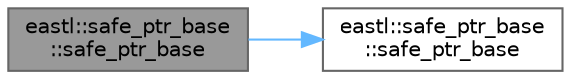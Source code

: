 digraph "eastl::safe_ptr_base::safe_ptr_base"
{
 // LATEX_PDF_SIZE
  bgcolor="transparent";
  edge [fontname=Helvetica,fontsize=10,labelfontname=Helvetica,labelfontsize=10];
  node [fontname=Helvetica,fontsize=10,shape=box,height=0.2,width=0.4];
  rankdir="LR";
  Node1 [id="Node000001",label="eastl::safe_ptr_base\l::safe_ptr_base",height=0.2,width=0.4,color="gray40", fillcolor="grey60", style="filled", fontcolor="black",tooltip=" "];
  Node1 -> Node2 [id="edge2_Node000001_Node000002",color="steelblue1",style="solid",tooltip=" "];
  Node2 [id="Node000002",label="eastl::safe_ptr_base\l::safe_ptr_base",height=0.2,width=0.4,color="grey40", fillcolor="white", style="filled",URL="$classeastl_1_1safe__ptr__base.html#a959b810d0798d08f52f9f6aba5a1d653",tooltip="Make this point to NULL and delist."];
}
